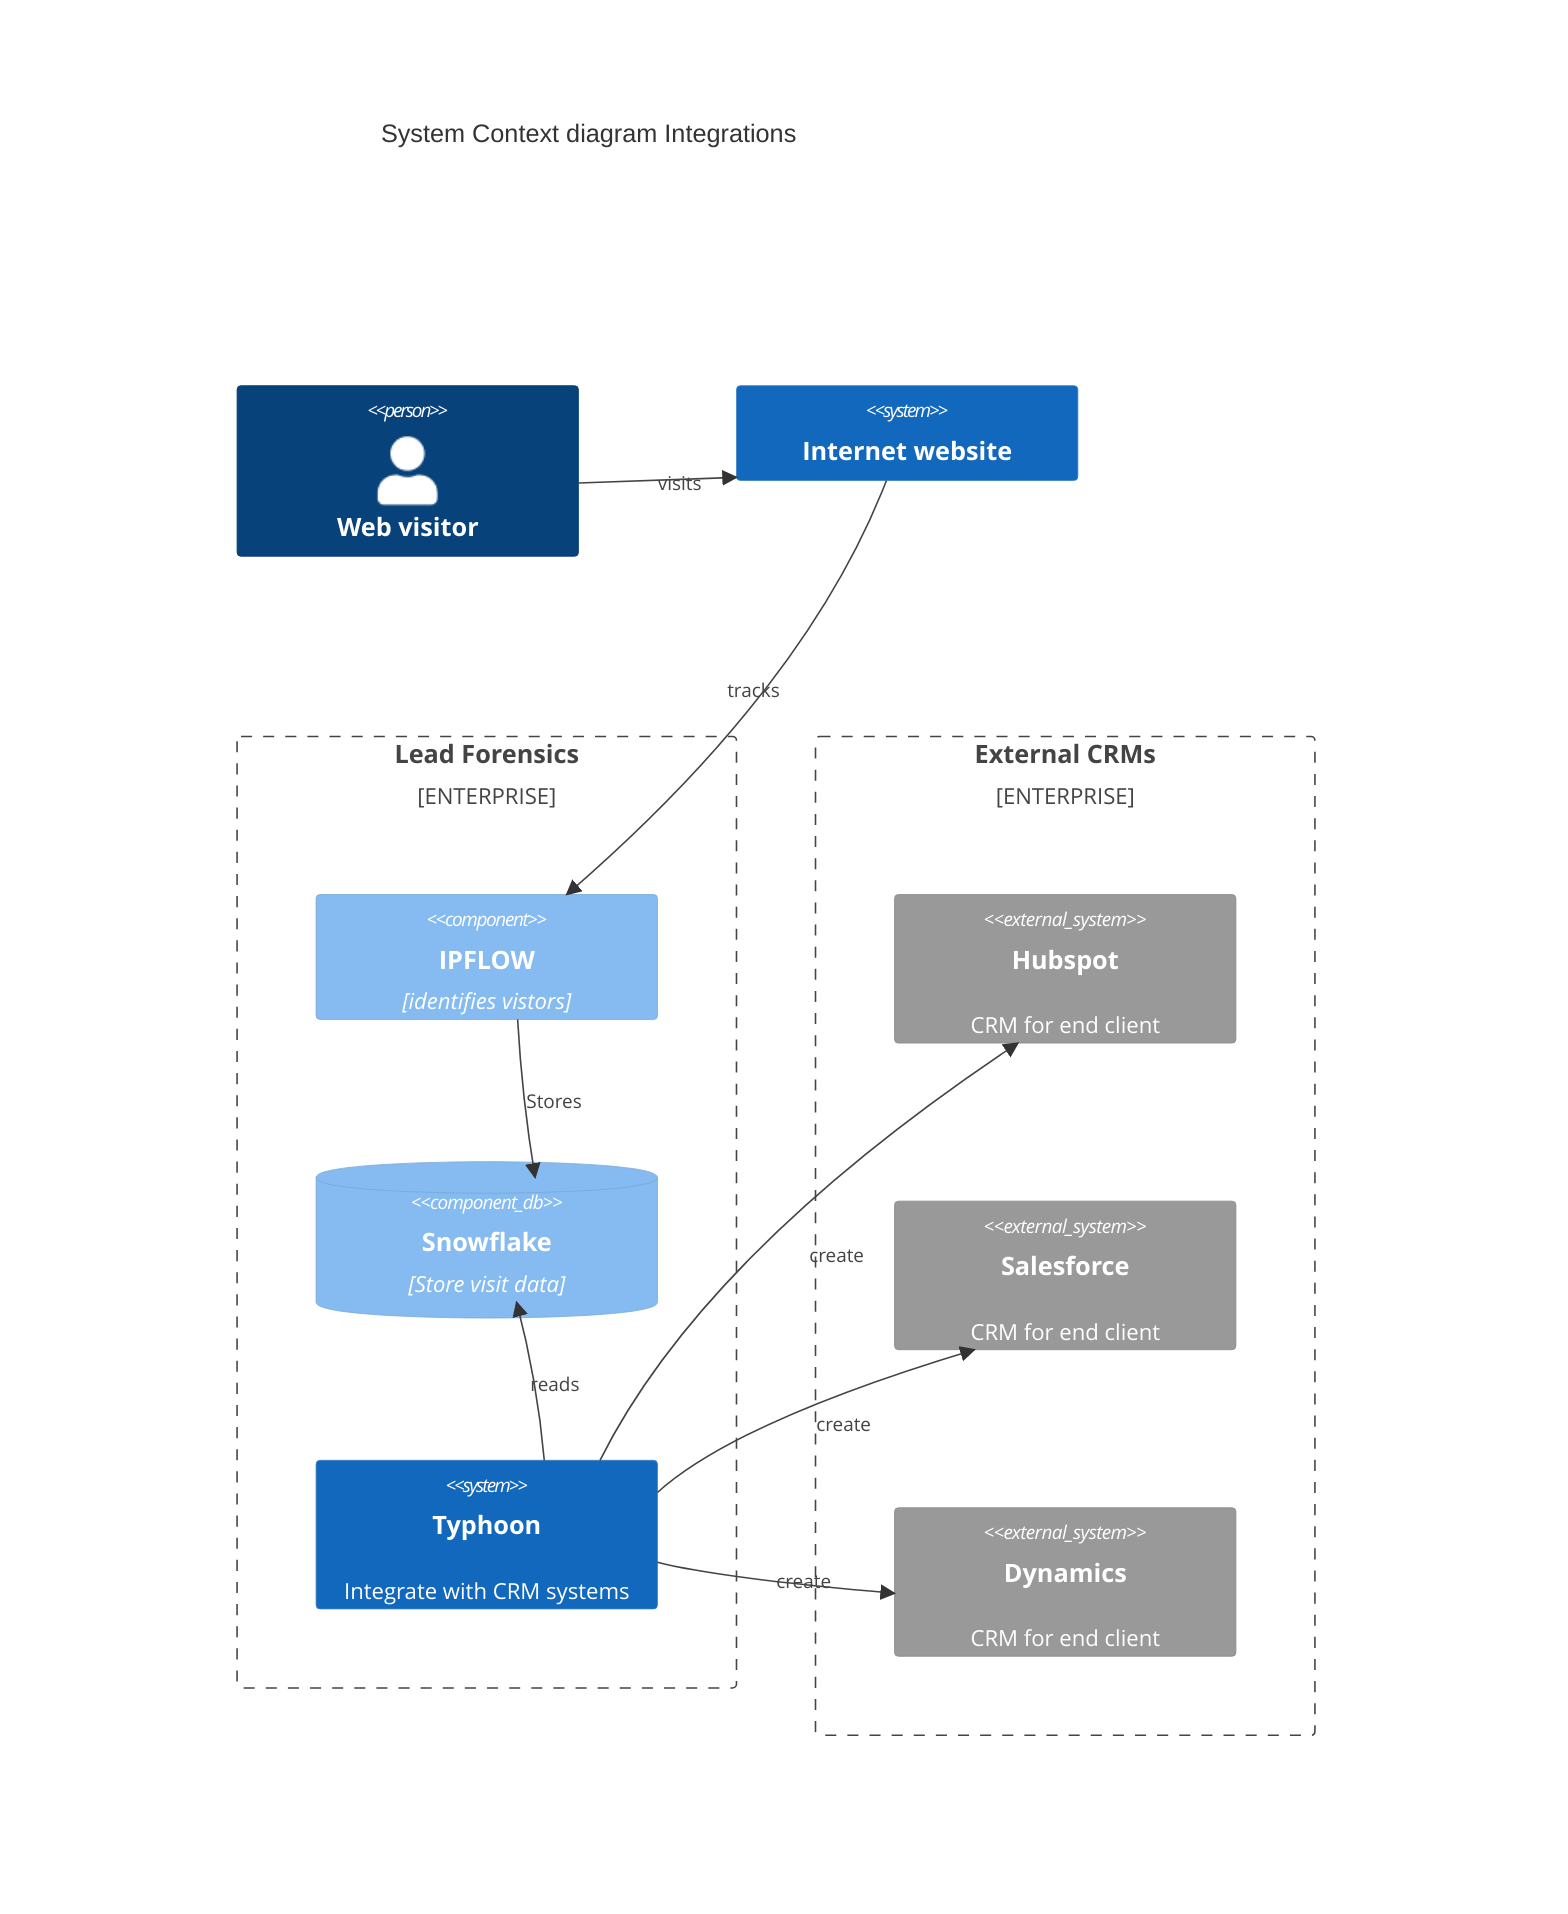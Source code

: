 C4Context
      title System Context diagram Integrations

      Person(customerA, "Web visitor", "")
      System(sysWebsite, "Internet website", "")
      Rel(customerA, sysWebsite, "visits")

      Enterprise_Boundary(b0, "Lead Forensics") {
        

          Component(Ipflow, "IPFLOW", "identifies vistors")
          Rel(sysWebsite, Ipflow, "tracks")

          ComponentDb(Snowflake, "Snowflake", "Store visit data")
          Rel(Ipflow, Snowflake, "Stores")
          Rel(Typhoon, Snowflake, "reads")

          System(Typhoon, "Typhoon", "Integrate with CRM systems")
          
        
      }

      Enterprise_Boundary(b1, "External CRMs") {
        System_Ext(CrmHubspot, "Hubspot", "CRM for end client")
        System_Ext(CrmSalesforce, "Salesforce", "CRM for end client")
        System_Ext(CrmDynamics, "Dynamics", "CRM for end client")
        Rel(Typhoon, CrmHubspot, "create")
        Rel(Typhoon, CrmSalesforce, "create")
        Rel(Typhoon, CrmDynamics, "create")
      }
